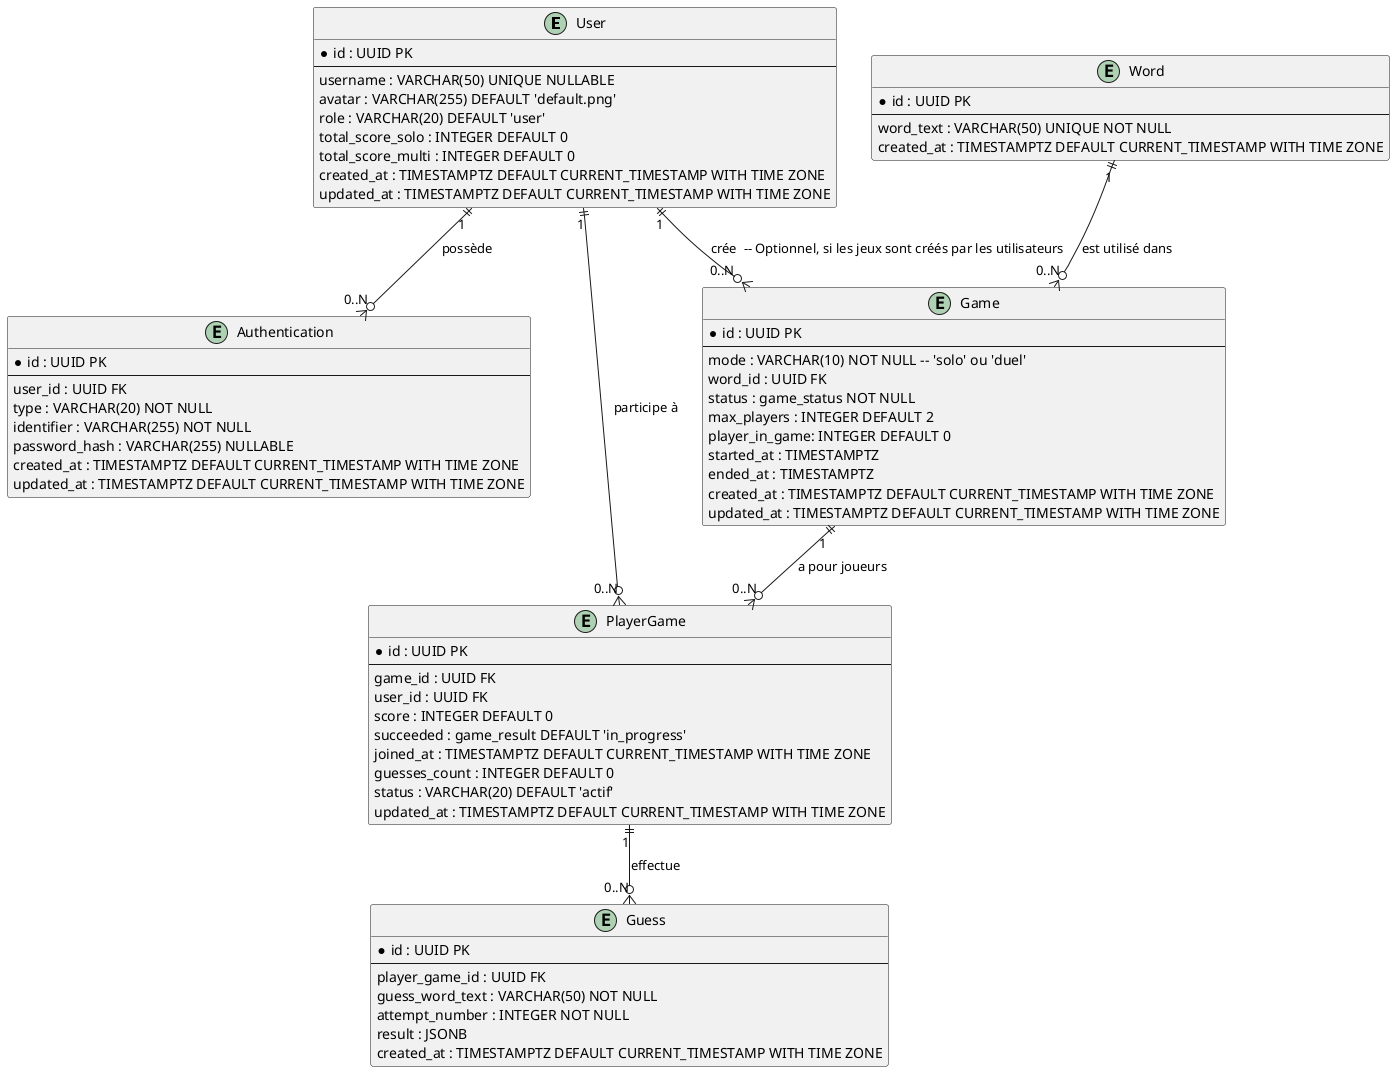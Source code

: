 @startuml Worduel

' Définition des entités

entity "User" as User {
    * id : UUID PK
    --
    username : VARCHAR(50) UNIQUE NULLABLE
    avatar : VARCHAR(255) DEFAULT 'default.png'
    role : VARCHAR(20) DEFAULT 'user'
    total_score_solo : INTEGER DEFAULT 0
    total_score_multi : INTEGER DEFAULT 0
    created_at : TIMESTAMPTZ DEFAULT CURRENT_TIMESTAMP WITH TIME ZONE
    updated_at : TIMESTAMPTZ DEFAULT CURRENT_TIMESTAMP WITH TIME ZONE
}

entity "Authentication" as Authentication {
    * id : UUID PK
    --
    user_id : UUID FK
    type : VARCHAR(20) NOT NULL
    identifier : VARCHAR(255) NOT NULL
    password_hash : VARCHAR(255) NULLABLE
    created_at : TIMESTAMPTZ DEFAULT CURRENT_TIMESTAMP WITH TIME ZONE
    updated_at : TIMESTAMPTZ DEFAULT CURRENT_TIMESTAMP WITH TIME ZONE
}

entity "Word" as Word {
    * id : UUID PK
    --
    word_text : VARCHAR(50) UNIQUE NOT NULL
    created_at : TIMESTAMPTZ DEFAULT CURRENT_TIMESTAMP WITH TIME ZONE
}

entity "Game" as Game {
    * id : UUID PK
    --
    mode : VARCHAR(10) NOT NULL -- 'solo' ou 'duel'
    word_id : UUID FK
    status : game_status NOT NULL
    max_players : INTEGER DEFAULT 2
    player_in_game: INTEGER DEFAULT 0
    started_at : TIMESTAMPTZ
    ended_at : TIMESTAMPTZ
    created_at : TIMESTAMPTZ DEFAULT CURRENT_TIMESTAMP WITH TIME ZONE
    updated_at : TIMESTAMPTZ DEFAULT CURRENT_TIMESTAMP WITH TIME ZONE
}

entity "PlayerGame" as PlayerGame {
    * id : UUID PK
    --
    game_id : UUID FK
    user_id : UUID FK
    score : INTEGER DEFAULT 0
    succeeded : game_result DEFAULT 'in_progress'
    joined_at : TIMESTAMPTZ DEFAULT CURRENT_TIMESTAMP WITH TIME ZONE
    guesses_count : INTEGER DEFAULT 0
    status : VARCHAR(20) DEFAULT 'actif'
    updated_at : TIMESTAMPTZ DEFAULT CURRENT_TIMESTAMP WITH TIME ZONE
}

entity "Guess" as Guess {
    * id : UUID PK
    --
    player_game_id : UUID FK
    guess_word_text : VARCHAR(50) NOT NULL
    attempt_number : INTEGER NOT NULL
    result : JSONB
    created_at : TIMESTAMPTZ DEFAULT CURRENT_TIMESTAMP WITH TIME ZONE
}

' Définition des relations avec cardinalités

User "1" ||--o{ "0..N" Authentication : possède

User "1" ||--o{ "0..N" PlayerGame : participe à

Game "1" ||--o{ "0..N" PlayerGame : a pour joueurs

PlayerGame "1" ||--o{ "0..N" Guess : effectue

User "1" ||--o{ "0..N" Game : crée  -- Optionnel, si les jeux sont créés par les utilisateurs

Word "1" ||--o{ "0..N" Game : est utilisé dans

@enduml
